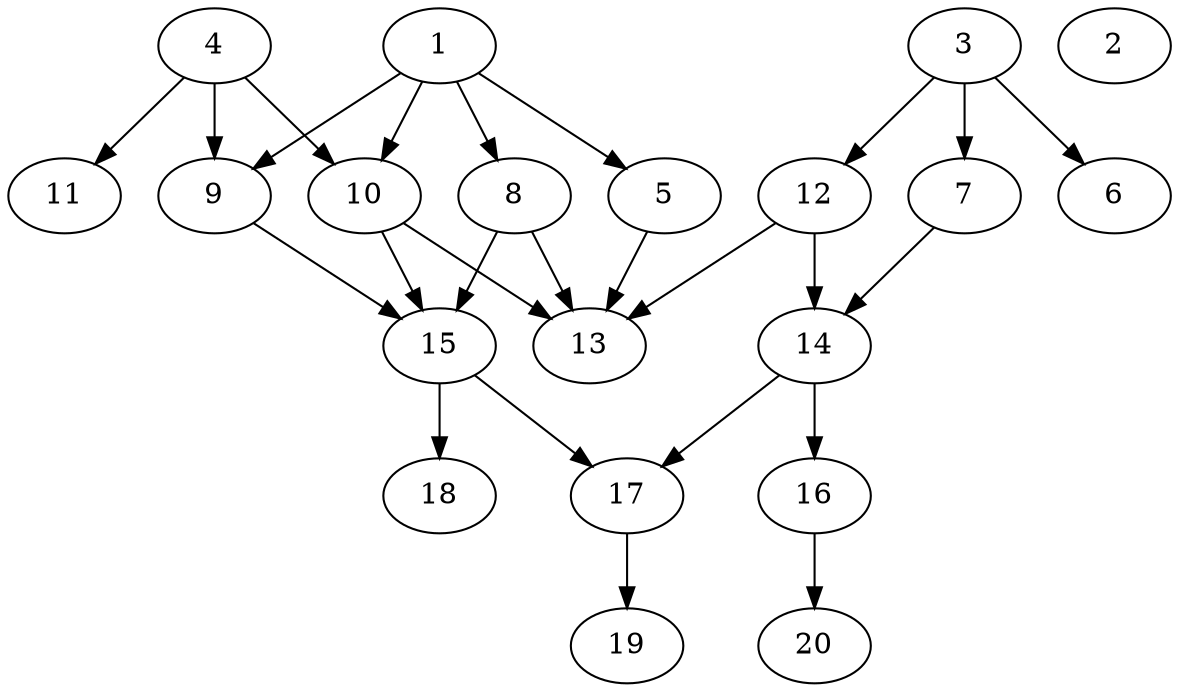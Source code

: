 // DAG automatically generated by daggen at Sat Jul 27 15:38:13 2019
// ./daggen --dot -n 20 --ccr 0.4 --fat 0.6 --regular 0.5 --density 0.4 --mindata 5242880 --maxdata 52428800 
digraph G {
  1 [size="69785600", alpha="0.14", expect_size="27914240"] 
  1 -> 5 [size ="27914240"]
  1 -> 8 [size ="27914240"]
  1 -> 9 [size ="27914240"]
  1 -> 10 [size ="27914240"]
  2 [size="42042880", alpha="0.14", expect_size="16817152"] 
  3 [size="26216960", alpha="0.19", expect_size="10486784"] 
  3 -> 6 [size ="10486784"]
  3 -> 7 [size ="10486784"]
  3 -> 12 [size ="10486784"]
  4 [size="63170560", alpha="0.12", expect_size="25268224"] 
  4 -> 9 [size ="25268224"]
  4 -> 10 [size ="25268224"]
  4 -> 11 [size ="25268224"]
  5 [size="51732480", alpha="0.20", expect_size="20692992"] 
  5 -> 13 [size ="20692992"]
  6 [size="76538880", alpha="0.00", expect_size="30615552"] 
  7 [size="20541440", alpha="0.14", expect_size="8216576"] 
  7 -> 14 [size ="8216576"]
  8 [size="23951360", alpha="0.11", expect_size="9580544"] 
  8 -> 13 [size ="9580544"]
  8 -> 15 [size ="9580544"]
  9 [size="94169600", alpha="0.17", expect_size="37667840"] 
  9 -> 15 [size ="37667840"]
  10 [size="86231040", alpha="0.19", expect_size="34492416"] 
  10 -> 13 [size ="34492416"]
  10 -> 15 [size ="34492416"]
  11 [size="42488320", alpha="0.15", expect_size="16995328"] 
  12 [size="126891520", alpha="0.03", expect_size="50756608"] 
  12 -> 13 [size ="50756608"]
  12 -> 14 [size ="50756608"]
  13 [size="88642560", alpha="0.01", expect_size="35457024"] 
  14 [size="80281600", alpha="0.14", expect_size="32112640"] 
  14 -> 16 [size ="32112640"]
  14 -> 17 [size ="32112640"]
  15 [size="34997760", alpha="0.04", expect_size="13999104"] 
  15 -> 17 [size ="13999104"]
  15 -> 18 [size ="13999104"]
  16 [size="34862080", alpha="0.19", expect_size="13944832"] 
  16 -> 20 [size ="13944832"]
  17 [size="35630080", alpha="0.17", expect_size="14252032"] 
  17 -> 19 [size ="14252032"]
  18 [size="120739840", alpha="0.10", expect_size="48295936"] 
  19 [size="70579200", alpha="0.11", expect_size="28231680"] 
  20 [size="53591040", alpha="0.14", expect_size="21436416"] 
}
